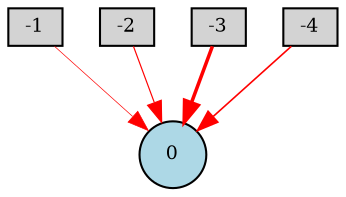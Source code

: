 digraph {
	node [fontsize=9 height=0.2 shape=circle width=0.2]
	-1 [fillcolor=lightgray shape=box style=filled]
	-2 [fillcolor=lightgray shape=box style=filled]
	-3 [fillcolor=lightgray shape=box style=filled]
	-4 [fillcolor=lightgray shape=box style=filled]
	0 [fillcolor=lightblue style=filled]
	-2 -> 0 [color=red penwidth=0.565569435902483 style=solid]
	-1 -> 0 [color=red penwidth=0.32810169877684264 style=solid]
	-3 -> 0 [color=red penwidth=1.6939915807172168 style=solid]
	-4 -> 0 [color=red penwidth=0.7808174884214304 style=solid]
}
